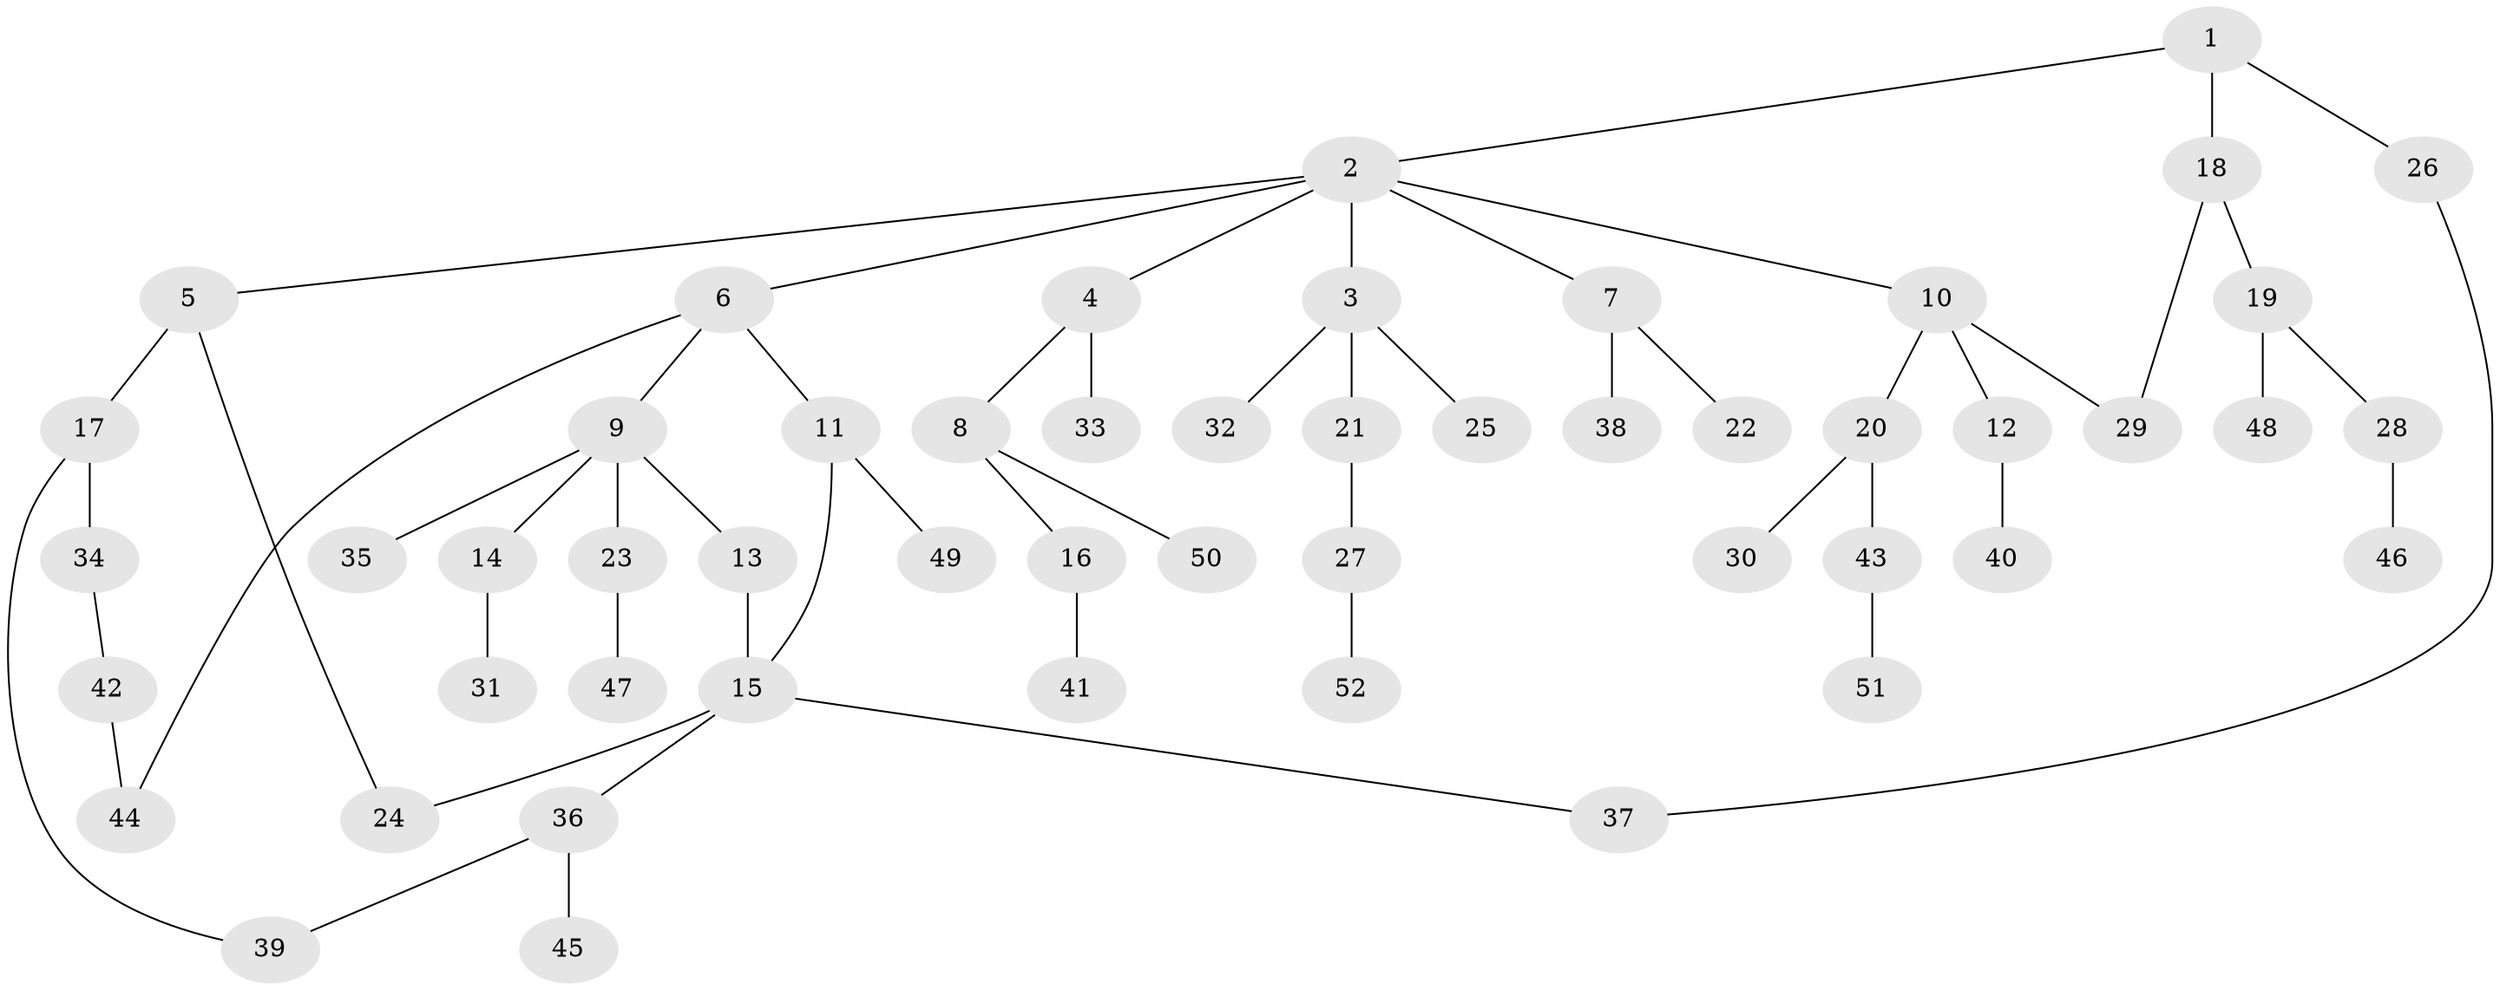 // Generated by graph-tools (version 1.1) at 2025/34/03/09/25 02:34:16]
// undirected, 52 vertices, 57 edges
graph export_dot {
graph [start="1"]
  node [color=gray90,style=filled];
  1;
  2;
  3;
  4;
  5;
  6;
  7;
  8;
  9;
  10;
  11;
  12;
  13;
  14;
  15;
  16;
  17;
  18;
  19;
  20;
  21;
  22;
  23;
  24;
  25;
  26;
  27;
  28;
  29;
  30;
  31;
  32;
  33;
  34;
  35;
  36;
  37;
  38;
  39;
  40;
  41;
  42;
  43;
  44;
  45;
  46;
  47;
  48;
  49;
  50;
  51;
  52;
  1 -- 2;
  1 -- 18;
  1 -- 26;
  2 -- 3;
  2 -- 4;
  2 -- 5;
  2 -- 6;
  2 -- 7;
  2 -- 10;
  3 -- 21;
  3 -- 25;
  3 -- 32;
  4 -- 8;
  4 -- 33;
  5 -- 17;
  5 -- 24;
  6 -- 9;
  6 -- 11;
  6 -- 44;
  7 -- 22;
  7 -- 38;
  8 -- 16;
  8 -- 50;
  9 -- 13;
  9 -- 14;
  9 -- 23;
  9 -- 35;
  10 -- 12;
  10 -- 20;
  10 -- 29;
  11 -- 49;
  11 -- 15;
  12 -- 40;
  13 -- 15;
  14 -- 31;
  15 -- 24;
  15 -- 36;
  15 -- 37;
  16 -- 41;
  17 -- 34;
  17 -- 39;
  18 -- 19;
  18 -- 29;
  19 -- 28;
  19 -- 48;
  20 -- 30;
  20 -- 43;
  21 -- 27;
  23 -- 47;
  26 -- 37;
  27 -- 52;
  28 -- 46;
  34 -- 42;
  36 -- 39;
  36 -- 45;
  42 -- 44;
  43 -- 51;
}

